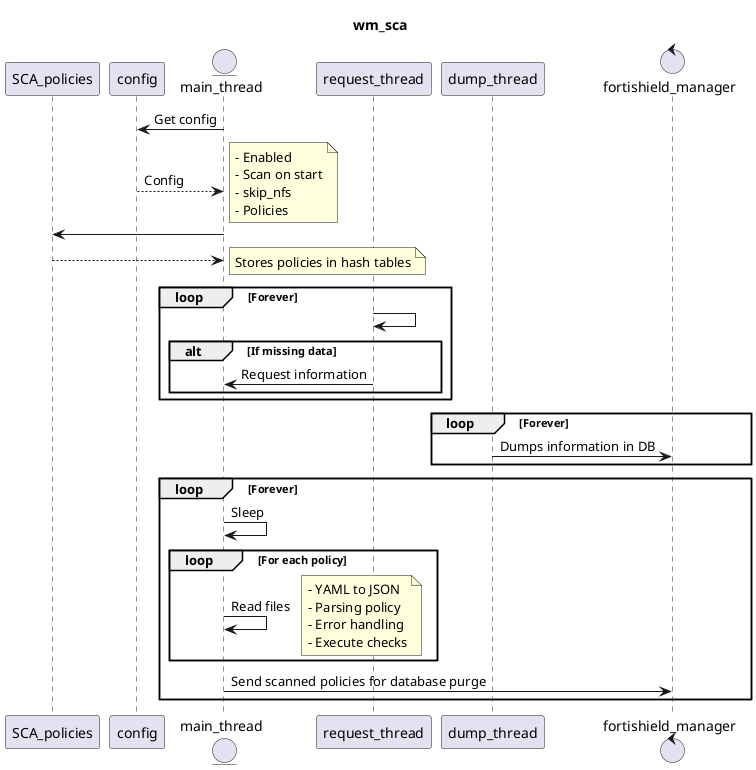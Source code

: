 ' Copyright (C) 2015, Fortishield Inc.
' Created by Fortishield, Inc. <info@fortishield.github.io>.
' This program is free software; you can redistribute it and/or modify it under the terms of GPLv2

@startuml
title wm_sca

participant SCA_policies 
participant config
entity main_thread
participant request_thread
participant dump_thread
control fortishield_manager

main_thread -> config : Get config
config --> main_thread : Config
note right
    - Enabled
    - Scan on start
    - skip_nfs
    - Policies
end note

main_thread -> SCA_policies
SCA_policies --> main_thread
note right
    Stores policies in hash tables
end note

loop Forever
    request_thread -> request_thread
    alt If missing data
        request_thread -> main_thread: Request information
    end
end

loop Forever
    dump_thread -> fortishield_manager: Dumps information in DB
end

loop Forever
    main_thread -> main_thread: Sleep
        loop For each policy
            main_thread -> main_thread: Read files
            note right
                 - YAML to JSON
                 - Parsing policy
                 - Error handling
                 - Execute checks
            end note
        end
    main_thread -> fortishield_manager: Send scanned policies for database purge
end

@enduml
